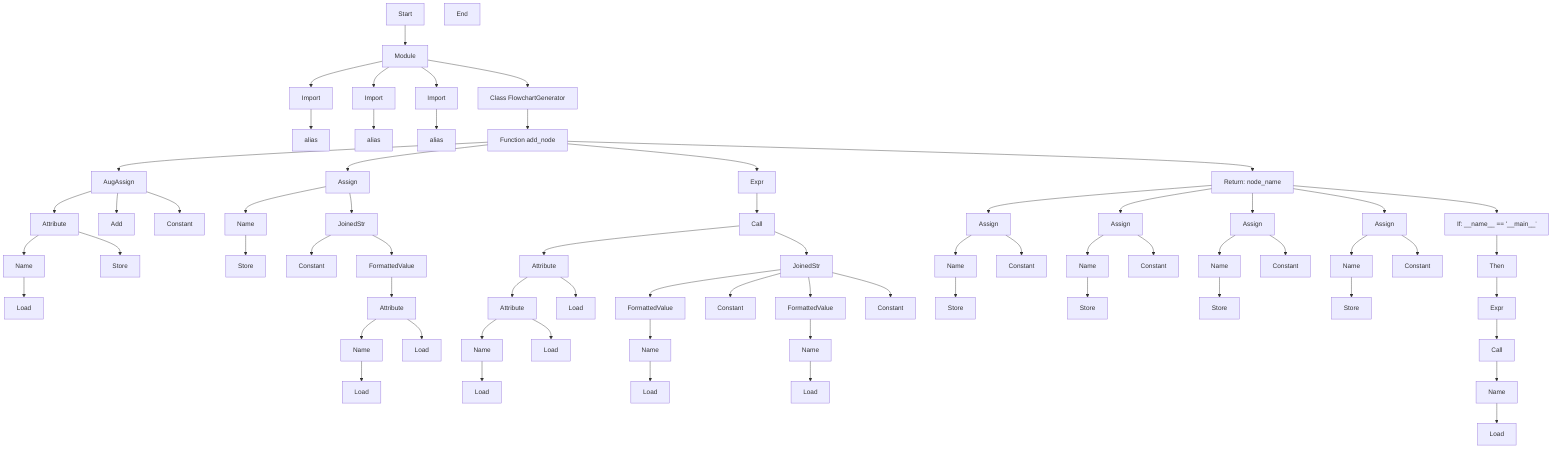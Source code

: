 flowchart TD
Start["Start"]
node1["Module"]
Start --> node1
node2["Import"]
node1 --> node2
node3["alias"]
node2 --> node3
node4["Import"]
node1 --> node4
node5["alias"]
node4 --> node5
node6["Import"]
node1 --> node6
node7["alias"]
node6 --> node7
node8["Class FlowchartGenerator"]
node1 --> node8
node9["Function add_node"]
node8 --> node9
node10["AugAssign"]
node9 --> node10
node11["Attribute"]
node10 --> node11
node12["Name"]
node11 --> node12
node13["Load"]
node12 --> node13
node14["Store"]
node11 --> node14
node15["Add"]
node10 --> node15
node16["Constant"]
node10 --> node16
node17["Assign"]
node9 --> node17
node18["Name"]
node17 --> node18
node19["Store"]
node18 --> node19
node20["JoinedStr"]
node17 --> node20
node21["Constant"]
node20 --> node21
node22["FormattedValue"]
node20 --> node22
node23["Attribute"]
node22 --> node23
node24["Name"]
node23 --> node24
node25["Load"]
node24 --> node25
node26["Load"]
node23 --> node26
node27["Expr"]
node9 --> node27
node28["Call"]
node27 --> node28
node29["Attribute"]
node28 --> node29
node30["Attribute"]
node29 --> node30
node31["Name"]
node30 --> node31
node32["Load"]
node31 --> node32
node33["Load"]
node30 --> node33
node34["Load"]
node29 --> node34
node35["JoinedStr"]
node28 --> node35
node36["FormattedValue"]
node35 --> node36
node37["Name"]
node36 --> node37
node38["Load"]
node37 --> node38
node39["Constant"]
node35 --> node39
node40["FormattedValue"]
node35 --> node40
node41["Name"]
node40 --> node41
node42["Load"]
node41 --> node42
node43["Constant"]
node35 --> node43
node44["Return: node_name"]
node9 --> node44
node45["Assign"]
node44 --> node45
node46["Name"]
node45 --> node46
node47["Store"]
node46 --> node47
node48["Constant"]
node45 --> node48
node49["Assign"]
node44 --> node49
node50["Name"]
node49 --> node50
node51["Store"]
node50 --> node51
node52["Constant"]
node49 --> node52
node53["Assign"]
node44 --> node53
node54["Name"]
node53 --> node54
node55["Store"]
node54 --> node55
node56["Constant"]
node53 --> node56
node57["Assign"]
node44 --> node57
node58["Name"]
node57 --> node58
node59["Store"]
node58 --> node59
node60["Constant"]
node57 --> node60
node61["If: __name__ == '__main__'"]
node44 --> node61
node62["Then"]
node61 --> node62
node63["Expr"]
node62 --> node63
node64["Call"]
node63 --> node64
node65["Name"]
node64 --> node65
node66["Load"]
node65 --> node66
End["End"]